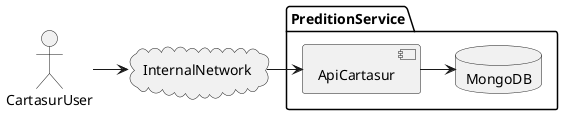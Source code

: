@startuml

actor CartasurUser
cloud InternalNetwork

package PreditionService {
    component ApiCartasur
    database MongoDB
}

CartasurUser -right-> InternalNetwork
InternalNetwork -right-> ApiCartasur
ApiCartasur -right-> MongoDB

@enduml

